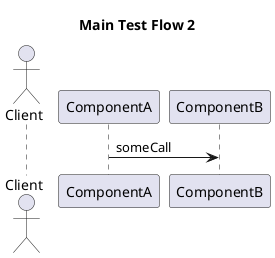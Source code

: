 @startuml

    title Main Test Flow 2

    actor Client as client

    participant ComponentA as a
    participant ComponentB as b


    a -> b : someCall

@enduml
